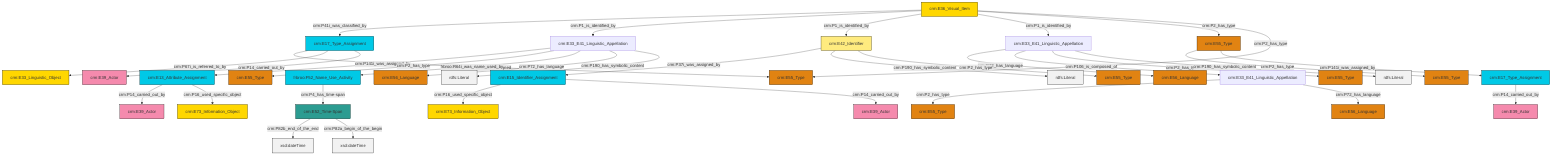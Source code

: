 graph TD
classDef Literal fill:#f2f2f2,stroke:#000000;
classDef CRM_Entity fill:#FFFFFF,stroke:#000000;
classDef Temporal_Entity fill:#00C9E6, stroke:#000000;
classDef Type fill:#E18312, stroke:#000000;
classDef Time-Span fill:#2C9C91, stroke:#000000;
classDef Appellation fill:#FFEB7F, stroke:#000000;
classDef Place fill:#008836, stroke:#000000;
classDef Persistent_Item fill:#B266B2, stroke:#000000;
classDef Conceptual_Object fill:#FFD700, stroke:#000000;
classDef Physical_Thing fill:#D2B48C, stroke:#000000;
classDef Actor fill:#f58aad, stroke:#000000;
classDef PC_Classes fill:#4ce600, stroke:#000000;
classDef Multi fill:#cccccc,stroke:#000000;

2["crm:E17_Type_Assignment"]:::Temporal_Entity -->|crm:P42_assigned| 3["crm:E55_Type"]:::Type
6["crm:E33_E41_Linguistic_Appellation"]:::Default -->|crm:P72_has_language| 10["crm:E56_Language"]:::Type
11["crm:E33_E41_Linguistic_Appellation"]:::Default -->|crm:P141i_was_assigned_by| 12["crm:E13_Attribute_Assignment"]:::Temporal_Entity
8["crm:E36_Visual_Item"]:::Conceptual_Object -->|crm:P41i_was_classified_by| 2["crm:E17_Type_Assignment"]:::Temporal_Entity
8["crm:E36_Visual_Item"]:::Conceptual_Object -->|crm:P1_is_identified_by| 11["crm:E33_E41_Linguistic_Appellation"]:::Default
19["crm:E15_Identifier_Assignment"]:::Temporal_Entity -->|crm:P16_used_specific_object| 20["crm:E73_Information_Object"]:::Conceptual_Object
6["crm:E33_E41_Linguistic_Appellation"]:::Default -->|crm:P106_is_composed_of| 21["crm:E33_E41_Linguistic_Appellation"]:::Default
22["crm:E52_Time-Span"]:::Time-Span -->|crm:P82b_end_of_the_end| 23[xsd:dateTime]:::Literal
2["crm:E17_Type_Assignment"]:::Temporal_Entity -->|crm:P67i_is_referred_to_by| 24["crm:E33_Linguistic_Object"]:::Conceptual_Object
11["crm:E33_E41_Linguistic_Appellation"]:::Default -->|crm:P2_has_type| 4["crm:E55_Type"]:::Type
12["crm:E13_Attribute_Assignment"]:::Temporal_Entity -->|crm:P14_carried_out_by| 30["crm:E39_Actor"]:::Actor
21["crm:E33_E41_Linguistic_Appellation"]:::Default -->|crm:P2_has_type| 34["crm:E55_Type"]:::Type
35["crm:E42_Identifier"]:::Appellation -->|crm:P37i_was_assigned_by| 19["crm:E15_Identifier_Assignment"]:::Temporal_Entity
6["crm:E33_E41_Linguistic_Appellation"]:::Default -->|crm:P2_has_type| 13["crm:E55_Type"]:::Type
15["crm:E55_Type"]:::Type -->|crm:P2_has_type| 38["crm:E55_Type"]:::Type
8["crm:E36_Visual_Item"]:::Conceptual_Object -->|crm:P1_is_identified_by| 35["crm:E42_Identifier"]:::Appellation
8["crm:E36_Visual_Item"]:::Conceptual_Object -->|crm:P1_is_identified_by| 6["crm:E33_E41_Linguistic_Appellation"]:::Default
11["crm:E33_E41_Linguistic_Appellation"]:::Default -->|frbroo:R64i_was_name_used_by| 0["frbroo:F52_Name_Use_Activity"]:::Temporal_Entity
15["crm:E55_Type"]:::Type -->|crm:P141i_was_assigned_by| 45["crm:E17_Type_Assignment"]:::Temporal_Entity
35["crm:E42_Identifier"]:::Appellation -->|crm:P190_has_symbolic_content| 47[rdfs:Literal]:::Literal
11["crm:E33_E41_Linguistic_Appellation"]:::Default -->|crm:P72_has_language| 49["crm:E56_Language"]:::Type
22["crm:E52_Time-Span"]:::Time-Span -->|crm:P82a_begin_of_the_begin| 51[xsd:dateTime]:::Literal
45["crm:E17_Type_Assignment"]:::Temporal_Entity -->|crm:P14_carried_out_by| 52["crm:E39_Actor"]:::Actor
8["crm:E36_Visual_Item"]:::Conceptual_Object -->|crm:P2_has_type| 15["crm:E55_Type"]:::Type
11["crm:E33_E41_Linguistic_Appellation"]:::Default -->|crm:P190_has_symbolic_content| 54[rdfs:Literal]:::Literal
8["crm:E36_Visual_Item"]:::Conceptual_Object -->|crm:P2_has_type| 3["crm:E55_Type"]:::Type
21["crm:E33_E41_Linguistic_Appellation"]:::Default -->|crm:P72_has_language| 32["crm:E56_Language"]:::Type
2["crm:E17_Type_Assignment"]:::Temporal_Entity -->|crm:P14_carried_out_by| 17["crm:E39_Actor"]:::Actor
6["crm:E33_E41_Linguistic_Appellation"]:::Default -->|crm:P190_has_symbolic_content| 59[rdfs:Literal]:::Literal
19["crm:E15_Identifier_Assignment"]:::Temporal_Entity -->|crm:P14_carried_out_by| 57["crm:E39_Actor"]:::Actor
0["frbroo:F52_Name_Use_Activity"]:::Temporal_Entity -->|crm:P4_has_time-span| 22["crm:E52_Time-Span"]:::Time-Span
12["crm:E13_Attribute_Assignment"]:::Temporal_Entity -->|crm:P16_used_specific_object| 27["crm:E73_Information_Object"]:::Conceptual_Object
35["crm:E42_Identifier"]:::Appellation -->|crm:P2_has_type| 55["crm:E55_Type"]:::Type